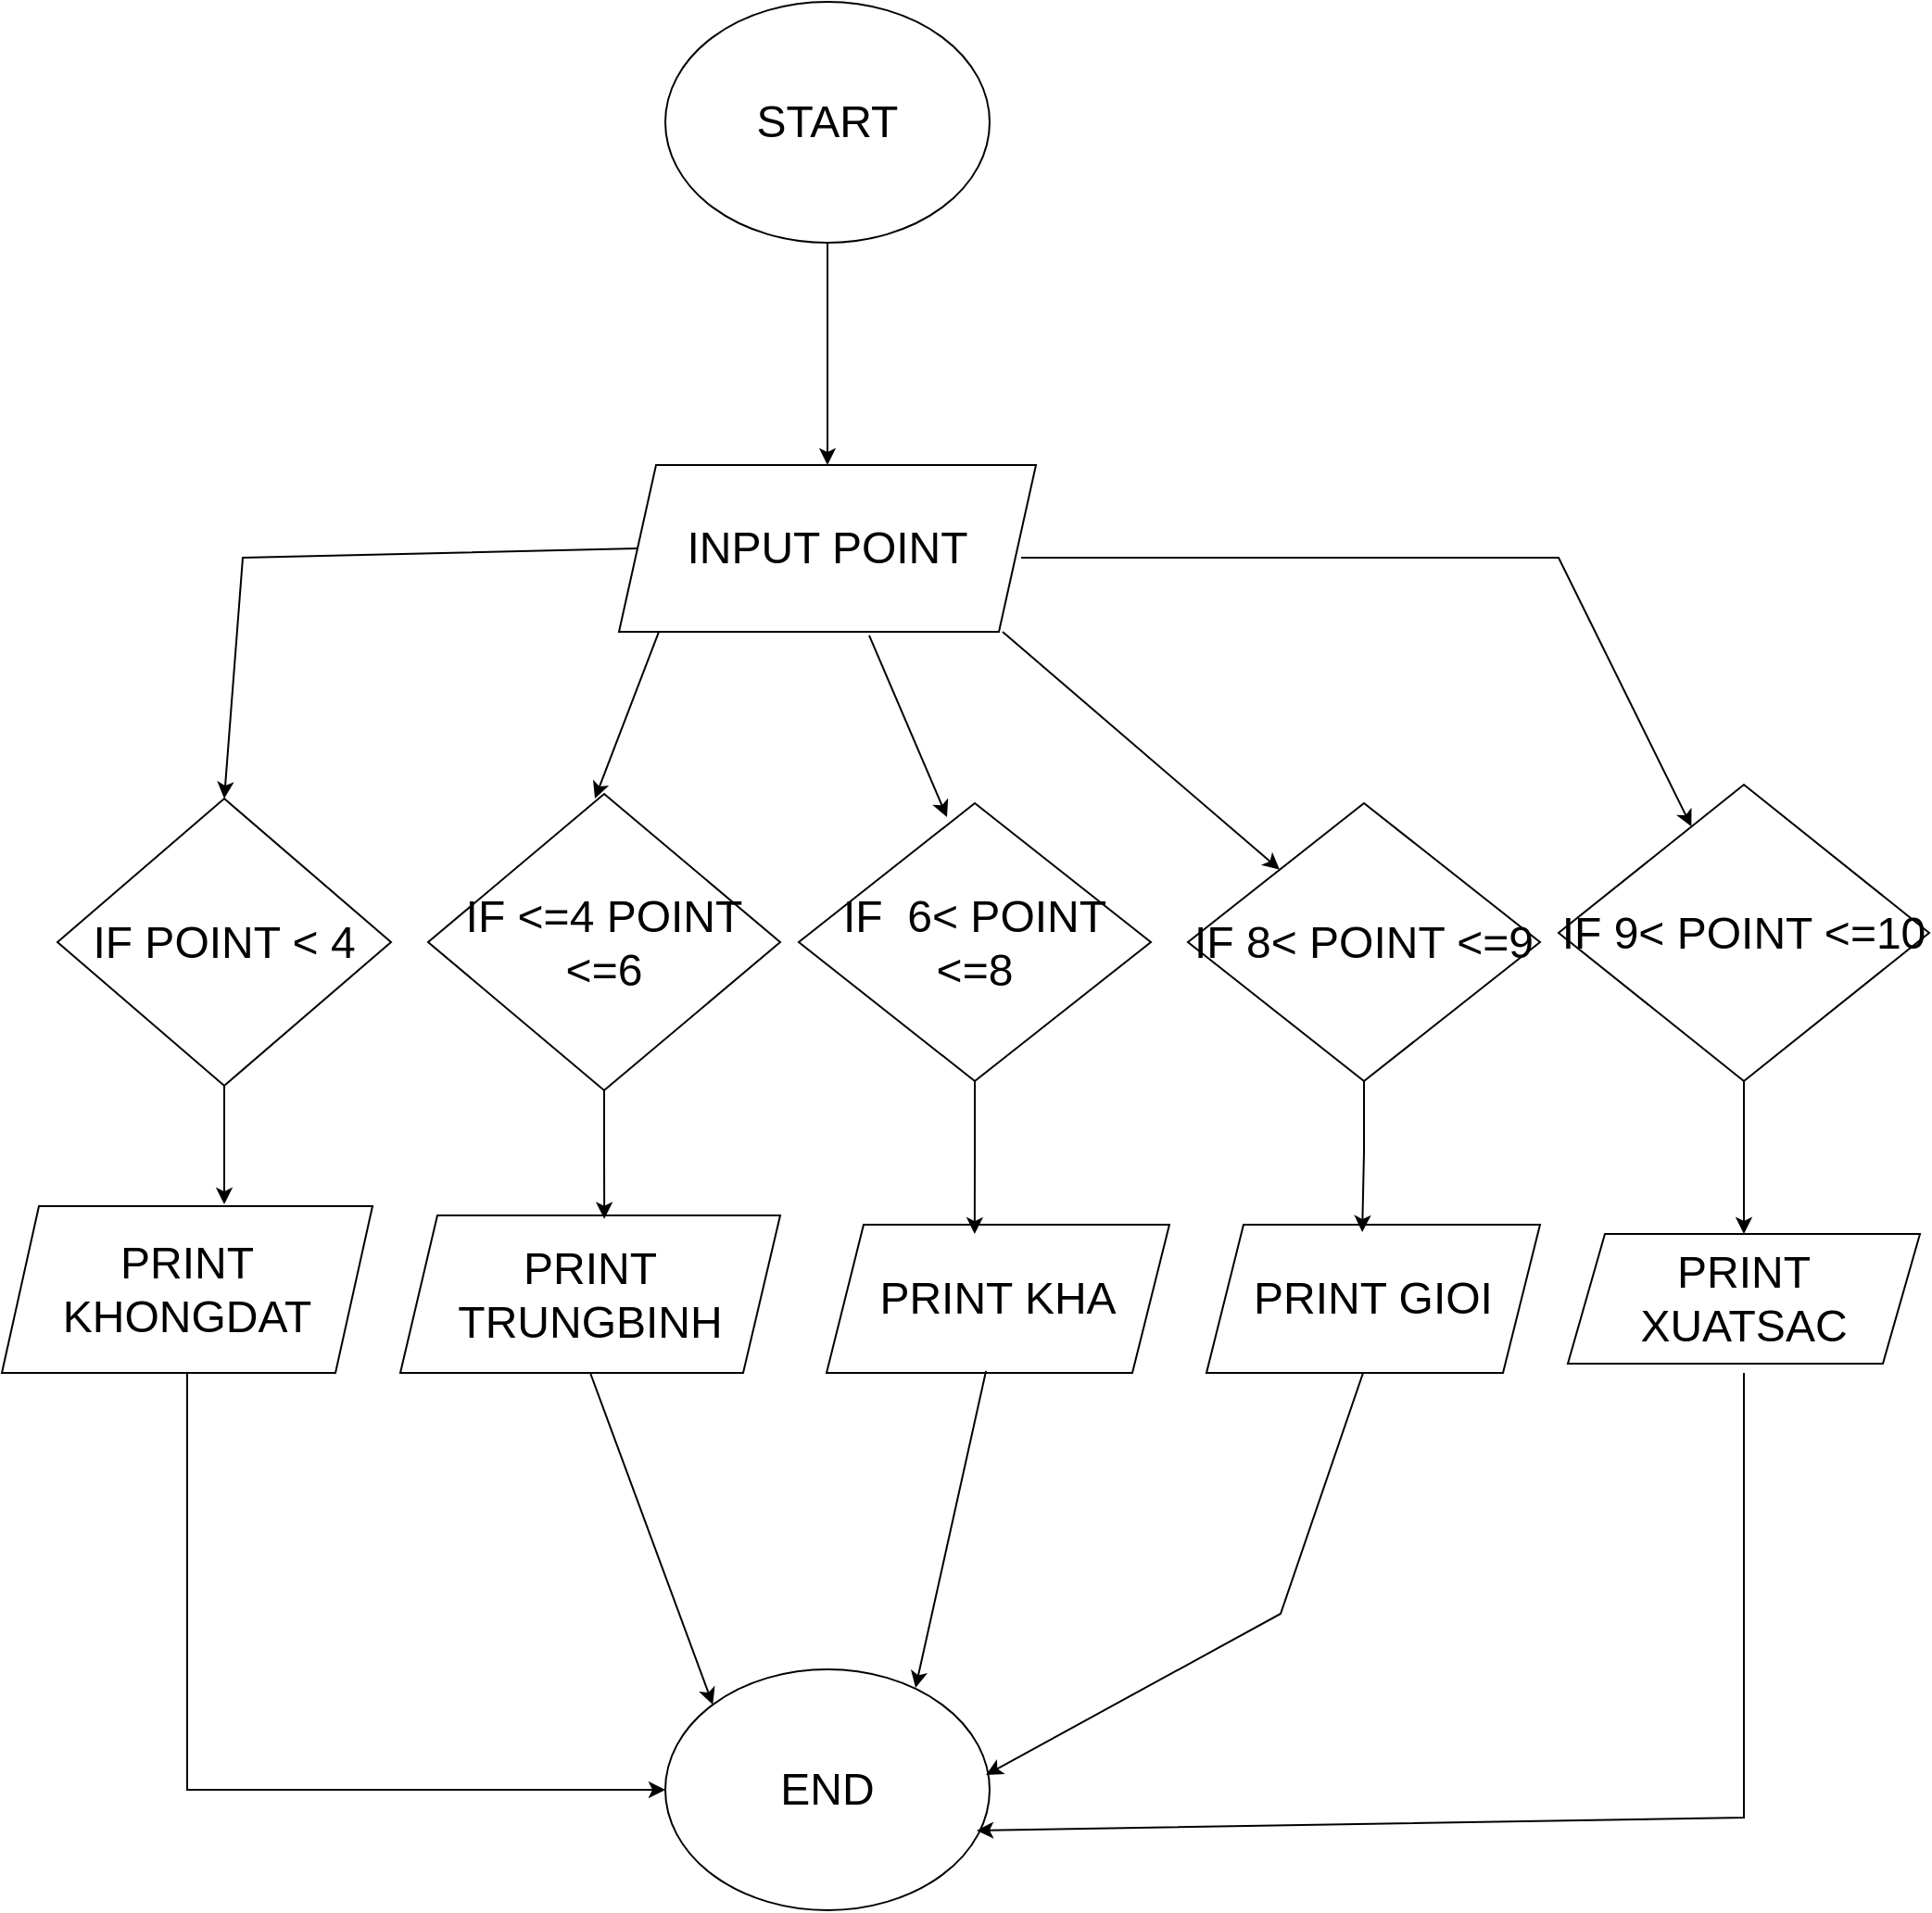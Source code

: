 <mxfile version="24.7.17">
  <diagram name="Page-1" id="uNjK1l3yAaINQKP-nZpB">
    <mxGraphModel dx="2284" dy="836" grid="1" gridSize="10" guides="1" tooltips="1" connect="1" arrows="1" fold="1" page="1" pageScale="1" pageWidth="850" pageHeight="1400" math="0" shadow="0">
      <root>
        <mxCell id="0" />
        <mxCell id="1" parent="0" />
        <mxCell id="NVDzCjkwI6SAZs0Klb5J-4" style="edgeStyle=orthogonalEdgeStyle;rounded=0;orthogonalLoop=1;jettySize=auto;html=1;entryX=0.5;entryY=0;entryDx=0;entryDy=0;" parent="1" source="NVDzCjkwI6SAZs0Klb5J-1" target="NVDzCjkwI6SAZs0Klb5J-2" edge="1">
          <mxGeometry relative="1" as="geometry" />
        </mxCell>
        <mxCell id="NVDzCjkwI6SAZs0Klb5J-1" value="&lt;font style=&quot;font-size: 24px;&quot;&gt;START&lt;/font&gt;" style="ellipse;whiteSpace=wrap;html=1;" parent="1" vertex="1">
          <mxGeometry x="258" y="10" width="175" height="130" as="geometry" />
        </mxCell>
        <mxCell id="NVDzCjkwI6SAZs0Klb5J-5" value="&lt;font style=&quot;font-size: 24px;&quot;&gt;IF POINT &amp;lt; 4&lt;/font&gt;" style="rhombus;whiteSpace=wrap;html=1;" parent="1" vertex="1">
          <mxGeometry x="-70" y="440" width="180" height="155" as="geometry" />
        </mxCell>
        <mxCell id="NVDzCjkwI6SAZs0Klb5J-6" value="&lt;font style=&quot;font-size: 24px;&quot;&gt;IF &amp;lt;=4 POINT &amp;lt;=6&lt;/font&gt;" style="rhombus;whiteSpace=wrap;html=1;" parent="1" vertex="1">
          <mxGeometry x="130" y="437.5" width="190" height="160" as="geometry" />
        </mxCell>
        <mxCell id="NVDzCjkwI6SAZs0Klb5J-7" value="&lt;font style=&quot;font-size: 24px;&quot;&gt;IF&amp;nbsp; 6&amp;lt; POINT &amp;lt;=8&lt;/font&gt;" style="rhombus;whiteSpace=wrap;html=1;" parent="1" vertex="1">
          <mxGeometry x="330" y="442.5" width="190" height="150" as="geometry" />
        </mxCell>
        <mxCell id="NVDzCjkwI6SAZs0Klb5J-8" value="&lt;font style=&quot;font-size: 24px;&quot;&gt;IF 8&amp;lt; POINT &amp;lt;=9&lt;/font&gt;" style="rhombus;whiteSpace=wrap;html=1;" parent="1" vertex="1">
          <mxGeometry x="540" y="442.5" width="190" height="150" as="geometry" />
        </mxCell>
        <mxCell id="ZFkX-kVmu0Cy3S8nO5NU-21" style="edgeStyle=orthogonalEdgeStyle;rounded=0;orthogonalLoop=1;jettySize=auto;html=1;exitX=0.5;exitY=1;exitDx=0;exitDy=0;entryX=0.5;entryY=0;entryDx=0;entryDy=0;" parent="1" source="NVDzCjkwI6SAZs0Klb5J-9" target="ZFkX-kVmu0Cy3S8nO5NU-15" edge="1">
          <mxGeometry relative="1" as="geometry" />
        </mxCell>
        <mxCell id="NVDzCjkwI6SAZs0Klb5J-9" value="&lt;font style=&quot;font-size: 24px;&quot;&gt;IF 9&amp;lt; POINT &amp;lt;=10&lt;/font&gt;" style="rhombus;whiteSpace=wrap;html=1;" parent="1" vertex="1">
          <mxGeometry x="740" y="432.5" width="200" height="160" as="geometry" />
        </mxCell>
        <mxCell id="ZFkX-kVmu0Cy3S8nO5NU-5" value="" style="endArrow=classic;html=1;rounded=0;entryX=0.5;entryY=0;entryDx=0;entryDy=0;exitX=0;exitY=0.5;exitDx=0;exitDy=0;" parent="1" source="NVDzCjkwI6SAZs0Klb5J-2" target="NVDzCjkwI6SAZs0Klb5J-5" edge="1">
          <mxGeometry width="50" height="50" relative="1" as="geometry">
            <mxPoint x="240" y="290" as="sourcePoint" />
            <mxPoint x="24.666" y="394.018" as="targetPoint" />
            <Array as="points">
              <mxPoint x="30" y="310" />
            </Array>
          </mxGeometry>
        </mxCell>
        <mxCell id="ZFkX-kVmu0Cy3S8nO5NU-6" value="" style="endArrow=classic;html=1;rounded=0;" parent="1" source="NVDzCjkwI6SAZs0Klb5J-2" edge="1">
          <mxGeometry width="50" height="50" relative="1" as="geometry">
            <mxPoint x="360" y="380" as="sourcePoint" />
            <mxPoint x="410" y="330" as="targetPoint" />
          </mxGeometry>
        </mxCell>
        <mxCell id="ZFkX-kVmu0Cy3S8nO5NU-7" value="" style="endArrow=classic;html=1;rounded=0;exitX=0.25;exitY=1;exitDx=0;exitDy=0;" parent="1" edge="1">
          <mxGeometry width="50" height="50" relative="1" as="geometry">
            <mxPoint x="261.06" y="332.97" as="sourcePoint" />
            <mxPoint x="220.004" y="440.002" as="targetPoint" />
          </mxGeometry>
        </mxCell>
        <mxCell id="NVDzCjkwI6SAZs0Klb5J-2" value="&lt;font style=&quot;font-size: 24px;&quot;&gt;INPUT POINT&lt;/font&gt;" style="shape=parallelogram;perimeter=parallelogramPerimeter;whiteSpace=wrap;html=1;fixedSize=1;" parent="1" vertex="1">
          <mxGeometry x="233" y="260" width="225" height="90" as="geometry" />
        </mxCell>
        <mxCell id="ZFkX-kVmu0Cy3S8nO5NU-8" value="" style="endArrow=classic;html=1;rounded=0;exitX=0.6;exitY=1.022;exitDx=0;exitDy=0;exitPerimeter=0;entryX=0.421;entryY=0.05;entryDx=0;entryDy=0;entryPerimeter=0;" parent="1" source="NVDzCjkwI6SAZs0Klb5J-2" target="NVDzCjkwI6SAZs0Klb5J-7" edge="1">
          <mxGeometry width="50" height="50" relative="1" as="geometry">
            <mxPoint x="360" y="380" as="sourcePoint" />
            <mxPoint x="410" y="330" as="targetPoint" />
          </mxGeometry>
        </mxCell>
        <mxCell id="ZFkX-kVmu0Cy3S8nO5NU-9" value="" style="endArrow=classic;html=1;rounded=0;" parent="1" target="NVDzCjkwI6SAZs0Klb5J-9" edge="1">
          <mxGeometry width="50" height="50" relative="1" as="geometry">
            <mxPoint x="450" y="310" as="sourcePoint" />
            <mxPoint x="500" y="260" as="targetPoint" />
            <Array as="points">
              <mxPoint x="740" y="310" />
            </Array>
          </mxGeometry>
        </mxCell>
        <mxCell id="ZFkX-kVmu0Cy3S8nO5NU-10" value="" style="endArrow=classic;html=1;rounded=0;" parent="1" target="NVDzCjkwI6SAZs0Klb5J-8" edge="1">
          <mxGeometry width="50" height="50" relative="1" as="geometry">
            <mxPoint x="440" y="350" as="sourcePoint" />
            <mxPoint x="490" y="300" as="targetPoint" />
          </mxGeometry>
        </mxCell>
        <mxCell id="ZFkX-kVmu0Cy3S8nO5NU-23" style="edgeStyle=orthogonalEdgeStyle;rounded=0;orthogonalLoop=1;jettySize=auto;html=1;exitX=0.5;exitY=1;exitDx=0;exitDy=0;entryX=0;entryY=0.5;entryDx=0;entryDy=0;" parent="1" source="ZFkX-kVmu0Cy3S8nO5NU-11" target="ZFkX-kVmu0Cy3S8nO5NU-22" edge="1">
          <mxGeometry relative="1" as="geometry" />
        </mxCell>
        <mxCell id="ZFkX-kVmu0Cy3S8nO5NU-11" value="&lt;font style=&quot;font-size: 24px;&quot;&gt;PRINT KHONGDAT&lt;/font&gt;" style="shape=parallelogram;perimeter=parallelogramPerimeter;whiteSpace=wrap;html=1;fixedSize=1;" parent="1" vertex="1">
          <mxGeometry x="-100" y="660" width="200" height="90" as="geometry" />
        </mxCell>
        <mxCell id="ZFkX-kVmu0Cy3S8nO5NU-12" value="&lt;font style=&quot;font-size: 24px;&quot;&gt;PRINT TRUNGBINH&lt;/font&gt;" style="shape=parallelogram;perimeter=parallelogramPerimeter;whiteSpace=wrap;html=1;fixedSize=1;" parent="1" vertex="1">
          <mxGeometry x="115" y="665" width="205" height="85" as="geometry" />
        </mxCell>
        <mxCell id="ZFkX-kVmu0Cy3S8nO5NU-13" value="&lt;font style=&quot;font-size: 24px;&quot;&gt;PRINT KHA&lt;/font&gt;" style="shape=parallelogram;perimeter=parallelogramPerimeter;whiteSpace=wrap;html=1;fixedSize=1;" parent="1" vertex="1">
          <mxGeometry x="345" y="670" width="185" height="80" as="geometry" />
        </mxCell>
        <mxCell id="ZFkX-kVmu0Cy3S8nO5NU-14" value="&lt;font style=&quot;font-size: 24px;&quot;&gt;PRINT GIOI&lt;/font&gt;" style="shape=parallelogram;perimeter=parallelogramPerimeter;whiteSpace=wrap;html=1;fixedSize=1;" parent="1" vertex="1">
          <mxGeometry x="550" y="670" width="180" height="80" as="geometry" />
        </mxCell>
        <mxCell id="ZFkX-kVmu0Cy3S8nO5NU-15" value="&lt;font style=&quot;font-size: 24px;&quot;&gt;PRINT XUATSAC&lt;/font&gt;" style="shape=parallelogram;perimeter=parallelogramPerimeter;whiteSpace=wrap;html=1;fixedSize=1;" parent="1" vertex="1">
          <mxGeometry x="745" y="675" width="190" height="70" as="geometry" />
        </mxCell>
        <mxCell id="ZFkX-kVmu0Cy3S8nO5NU-17" style="edgeStyle=orthogonalEdgeStyle;rounded=0;orthogonalLoop=1;jettySize=auto;html=1;exitX=0.5;exitY=1;exitDx=0;exitDy=0;entryX=0.6;entryY=-0.011;entryDx=0;entryDy=0;entryPerimeter=0;" parent="1" source="NVDzCjkwI6SAZs0Klb5J-5" target="ZFkX-kVmu0Cy3S8nO5NU-11" edge="1">
          <mxGeometry relative="1" as="geometry" />
        </mxCell>
        <mxCell id="ZFkX-kVmu0Cy3S8nO5NU-18" style="edgeStyle=orthogonalEdgeStyle;rounded=0;orthogonalLoop=1;jettySize=auto;html=1;exitX=0.5;exitY=1;exitDx=0;exitDy=0;entryX=0.537;entryY=0.022;entryDx=0;entryDy=0;entryPerimeter=0;" parent="1" source="NVDzCjkwI6SAZs0Klb5J-6" target="ZFkX-kVmu0Cy3S8nO5NU-12" edge="1">
          <mxGeometry relative="1" as="geometry" />
        </mxCell>
        <mxCell id="ZFkX-kVmu0Cy3S8nO5NU-19" style="edgeStyle=orthogonalEdgeStyle;rounded=0;orthogonalLoop=1;jettySize=auto;html=1;exitX=0.5;exitY=1;exitDx=0;exitDy=0;entryX=0.432;entryY=0.063;entryDx=0;entryDy=0;entryPerimeter=0;" parent="1" source="NVDzCjkwI6SAZs0Klb5J-7" target="ZFkX-kVmu0Cy3S8nO5NU-13" edge="1">
          <mxGeometry relative="1" as="geometry" />
        </mxCell>
        <mxCell id="ZFkX-kVmu0Cy3S8nO5NU-20" style="edgeStyle=orthogonalEdgeStyle;rounded=0;orthogonalLoop=1;jettySize=auto;html=1;exitX=0.5;exitY=1;exitDx=0;exitDy=0;entryX=0.467;entryY=0.05;entryDx=0;entryDy=0;entryPerimeter=0;" parent="1" source="NVDzCjkwI6SAZs0Klb5J-8" target="ZFkX-kVmu0Cy3S8nO5NU-14" edge="1">
          <mxGeometry relative="1" as="geometry" />
        </mxCell>
        <mxCell id="ZFkX-kVmu0Cy3S8nO5NU-22" value="&lt;font style=&quot;font-size: 24px;&quot;&gt;END&lt;/font&gt;" style="ellipse;whiteSpace=wrap;html=1;" parent="1" vertex="1">
          <mxGeometry x="258" y="910" width="175" height="130" as="geometry" />
        </mxCell>
        <mxCell id="ZFkX-kVmu0Cy3S8nO5NU-25" value="" style="endArrow=classic;html=1;rounded=0;entryX=0;entryY=0;entryDx=0;entryDy=0;exitX=0.5;exitY=1;exitDx=0;exitDy=0;" parent="1" source="ZFkX-kVmu0Cy3S8nO5NU-12" target="ZFkX-kVmu0Cy3S8nO5NU-22" edge="1">
          <mxGeometry width="50" height="50" relative="1" as="geometry">
            <mxPoint x="200" y="750" as="sourcePoint" />
            <mxPoint x="270" y="840" as="targetPoint" />
          </mxGeometry>
        </mxCell>
        <mxCell id="ZFkX-kVmu0Cy3S8nO5NU-26" value="" style="endArrow=classic;html=1;rounded=0;exitX=0.465;exitY=0.988;exitDx=0;exitDy=0;exitPerimeter=0;" parent="1" source="ZFkX-kVmu0Cy3S8nO5NU-13" edge="1">
          <mxGeometry width="50" height="50" relative="1" as="geometry">
            <mxPoint x="330" y="760" as="sourcePoint" />
            <mxPoint x="393" y="920" as="targetPoint" />
          </mxGeometry>
        </mxCell>
        <mxCell id="ZFkX-kVmu0Cy3S8nO5NU-27" value="" style="endArrow=classic;html=1;rounded=0;entryX=0.989;entryY=0.438;entryDx=0;entryDy=0;entryPerimeter=0;" parent="1" target="ZFkX-kVmu0Cy3S8nO5NU-22" edge="1">
          <mxGeometry width="50" height="50" relative="1" as="geometry">
            <mxPoint x="634.51" y="750" as="sourcePoint" />
            <mxPoint x="645.481" y="900.087" as="targetPoint" />
            <Array as="points">
              <mxPoint x="590" y="880" />
            </Array>
          </mxGeometry>
        </mxCell>
        <mxCell id="ZFkX-kVmu0Cy3S8nO5NU-28" value="" style="endArrow=classic;html=1;rounded=0;entryX=0.96;entryY=0.669;entryDx=0;entryDy=0;entryPerimeter=0;" parent="1" target="ZFkX-kVmu0Cy3S8nO5NU-22" edge="1">
          <mxGeometry width="50" height="50" relative="1" as="geometry">
            <mxPoint x="840" y="750" as="sourcePoint" />
            <mxPoint x="760" y="940" as="targetPoint" />
            <Array as="points">
              <mxPoint x="840" y="990" />
            </Array>
          </mxGeometry>
        </mxCell>
      </root>
    </mxGraphModel>
  </diagram>
</mxfile>
